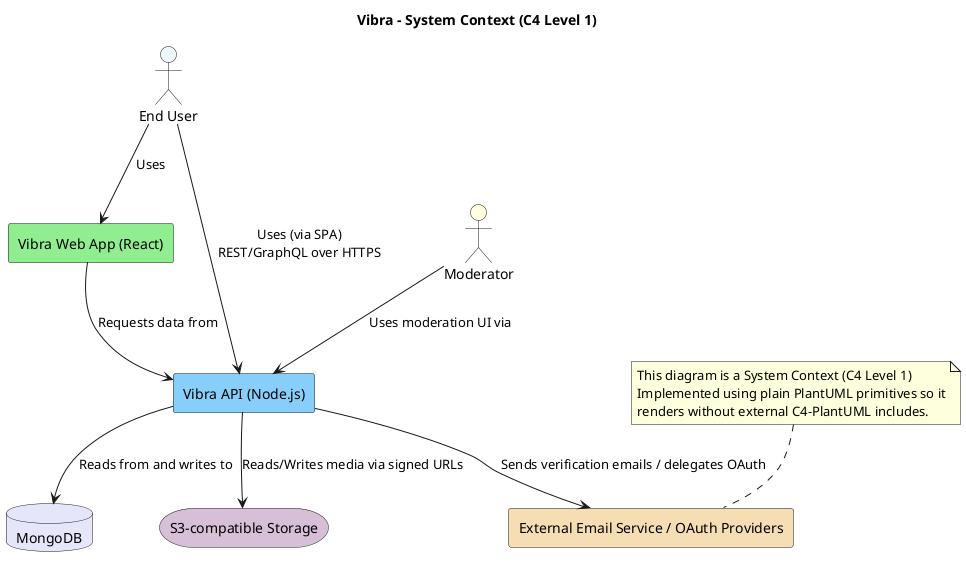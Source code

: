 @startuml
' Vibra - System Context (C4 Level 1) (plain PlantUML)

skinparam handwritten false
skinparam shadowing false

' Actors
actor "End User" as user #AliceBlue
actor "Moderator" as moderator #LightYellow

' Systems / Components
rectangle "Vibra Web App (React)" as spa #LightGreen
rectangle "Vibra API (Node.js)" as api #LightSkyBlue
database "MongoDB" as db #Lavender
storage "S3-compatible Storage" as s3 #Thistle
rectangle "External Email Service / OAuth Providers" as externalAuth #Wheat

' Relationships
user --> spa : Uses
user --> api : Uses (via SPA)\nREST/GraphQL over HTTPS
spa --> api : Requests data from
api --> db : Reads from and writes to
api --> s3 : Reads/Writes media via signed URLs
moderator --> api : Uses moderation UI via
api --> externalAuth : Sends verification emails / delegates OAuth

note top
	This diagram is a System Context (C4 Level 1)
	Implemented using plain PlantUML primitives so it
	renders without external C4-PlantUML includes.
end note

title "Vibra - System Context (C4 Level 1)"

@enduml

